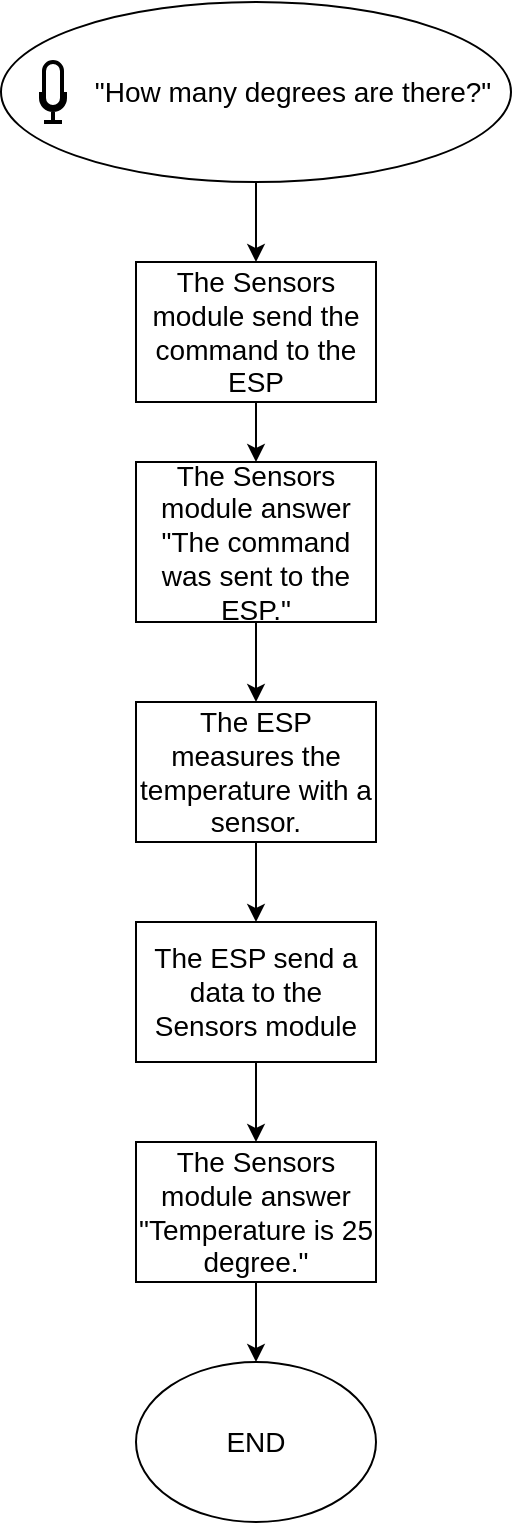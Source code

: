 <mxfile version="14.6.13" type="device"><diagram id="AJ3t6y5aiLD4s7aOPTmT" name="Page-1"><mxGraphModel dx="772" dy="1147" grid="1" gridSize="10" guides="1" tooltips="1" connect="1" arrows="1" fold="1" page="1" pageScale="1" pageWidth="827" pageHeight="1169" math="0" shadow="0"><root><mxCell id="0"/><mxCell id="1" parent="0"/><mxCell id="0PXxPqexN2q6J6jH6SIB-11" value="" style="edgeStyle=orthogonalEdgeStyle;rounded=0;orthogonalLoop=1;jettySize=auto;html=1;fontSize=14;" parent="1" source="0PXxPqexN2q6J6jH6SIB-1" target="0PXxPqexN2q6J6jH6SIB-4" edge="1"><mxGeometry relative="1" as="geometry"/></mxCell><mxCell id="0PXxPqexN2q6J6jH6SIB-1" value="" style="ellipse;whiteSpace=wrap;html=1;fontSize=14;" parent="1" vertex="1"><mxGeometry x="187.5" y="30" width="255" height="90" as="geometry"/></mxCell><mxCell id="0PXxPqexN2q6J6jH6SIB-2" value="" style="html=1;verticalLabelPosition=bottom;align=center;labelBackgroundColor=#ffffff;verticalAlign=top;strokeWidth=2;shadow=0;dashed=0;shape=mxgraph.ios7.icons.microphone;fontSize=14;" parent="1" vertex="1"><mxGeometry x="207.5" y="60" width="12" height="30" as="geometry"/></mxCell><mxCell id="0PXxPqexN2q6J6jH6SIB-3" value="&quot;How many degrees are there?&quot;" style="text;html=1;align=center;verticalAlign=middle;resizable=0;points=[];autosize=1;strokeColor=none;fontSize=14;" parent="1" vertex="1"><mxGeometry x="227.5" y="65" width="210" height="20" as="geometry"/></mxCell><mxCell id="0PXxPqexN2q6J6jH6SIB-12" value="" style="edgeStyle=orthogonalEdgeStyle;rounded=0;orthogonalLoop=1;jettySize=auto;html=1;fontSize=14;" parent="1" source="0PXxPqexN2q6J6jH6SIB-4" target="0PXxPqexN2q6J6jH6SIB-8" edge="1"><mxGeometry relative="1" as="geometry"/></mxCell><mxCell id="0PXxPqexN2q6J6jH6SIB-4" value="The Sensors module send the command to the ESP" style="rounded=0;whiteSpace=wrap;html=1;strokeColor=#000000;fontSize=14;" parent="1" vertex="1"><mxGeometry x="255" y="160" width="120" height="70" as="geometry"/></mxCell><mxCell id="0PXxPqexN2q6J6jH6SIB-14" value="" style="edgeStyle=orthogonalEdgeStyle;rounded=0;orthogonalLoop=1;jettySize=auto;html=1;fontSize=14;" parent="1" source="0PXxPqexN2q6J6jH6SIB-5" target="0PXxPqexN2q6J6jH6SIB-6" edge="1"><mxGeometry relative="1" as="geometry"/></mxCell><mxCell id="0PXxPqexN2q6J6jH6SIB-5" value="The ESP measures the temperature with a sensor." style="rounded=0;whiteSpace=wrap;html=1;strokeColor=#000000;fontSize=14;" parent="1" vertex="1"><mxGeometry x="255" y="380" width="120" height="70" as="geometry"/></mxCell><mxCell id="0PXxPqexN2q6J6jH6SIB-15" value="" style="edgeStyle=orthogonalEdgeStyle;rounded=0;orthogonalLoop=1;jettySize=auto;html=1;fontSize=14;" parent="1" source="0PXxPqexN2q6J6jH6SIB-6" edge="1"><mxGeometry relative="1" as="geometry"><mxPoint x="315" y="600" as="targetPoint"/></mxGeometry></mxCell><mxCell id="0PXxPqexN2q6J6jH6SIB-6" value="The ESP send a data to the Sensors module" style="rounded=0;whiteSpace=wrap;html=1;strokeColor=#000000;fontSize=14;" parent="1" vertex="1"><mxGeometry x="255" y="490" width="120" height="70" as="geometry"/></mxCell><mxCell id="0PXxPqexN2q6J6jH6SIB-13" value="" style="edgeStyle=orthogonalEdgeStyle;rounded=0;orthogonalLoop=1;jettySize=auto;html=1;fontSize=14;" parent="1" source="0PXxPqexN2q6J6jH6SIB-8" target="0PXxPqexN2q6J6jH6SIB-5" edge="1"><mxGeometry relative="1" as="geometry"/></mxCell><mxCell id="0PXxPqexN2q6J6jH6SIB-8" value="The Sensors module answer &quot;The command was sent to the ESP.&quot;" style="rounded=0;whiteSpace=wrap;html=1;strokeColor=#000000;fontSize=14;" parent="1" vertex="1"><mxGeometry x="255" y="260" width="120" height="80" as="geometry"/></mxCell><mxCell id="0PXxPqexN2q6J6jH6SIB-17" value="" style="edgeStyle=orthogonalEdgeStyle;rounded=0;orthogonalLoop=1;jettySize=auto;html=1;fontSize=14;" parent="1" source="0PXxPqexN2q6J6jH6SIB-9" target="0PXxPqexN2q6J6jH6SIB-10" edge="1"><mxGeometry relative="1" as="geometry"/></mxCell><mxCell id="0PXxPqexN2q6J6jH6SIB-9" value="The Sensors module answer &quot;Temperature is 25 degree.&quot;" style="rounded=0;whiteSpace=wrap;html=1;strokeColor=#000000;fontSize=14;" parent="1" vertex="1"><mxGeometry x="255" y="600" width="120" height="70" as="geometry"/></mxCell><mxCell id="0PXxPqexN2q6J6jH6SIB-10" value="END" style="ellipse;whiteSpace=wrap;html=1;strokeColor=#000000;fontSize=14;" parent="1" vertex="1"><mxGeometry x="255" y="710" width="120" height="80" as="geometry"/></mxCell></root></mxGraphModel></diagram></mxfile>
